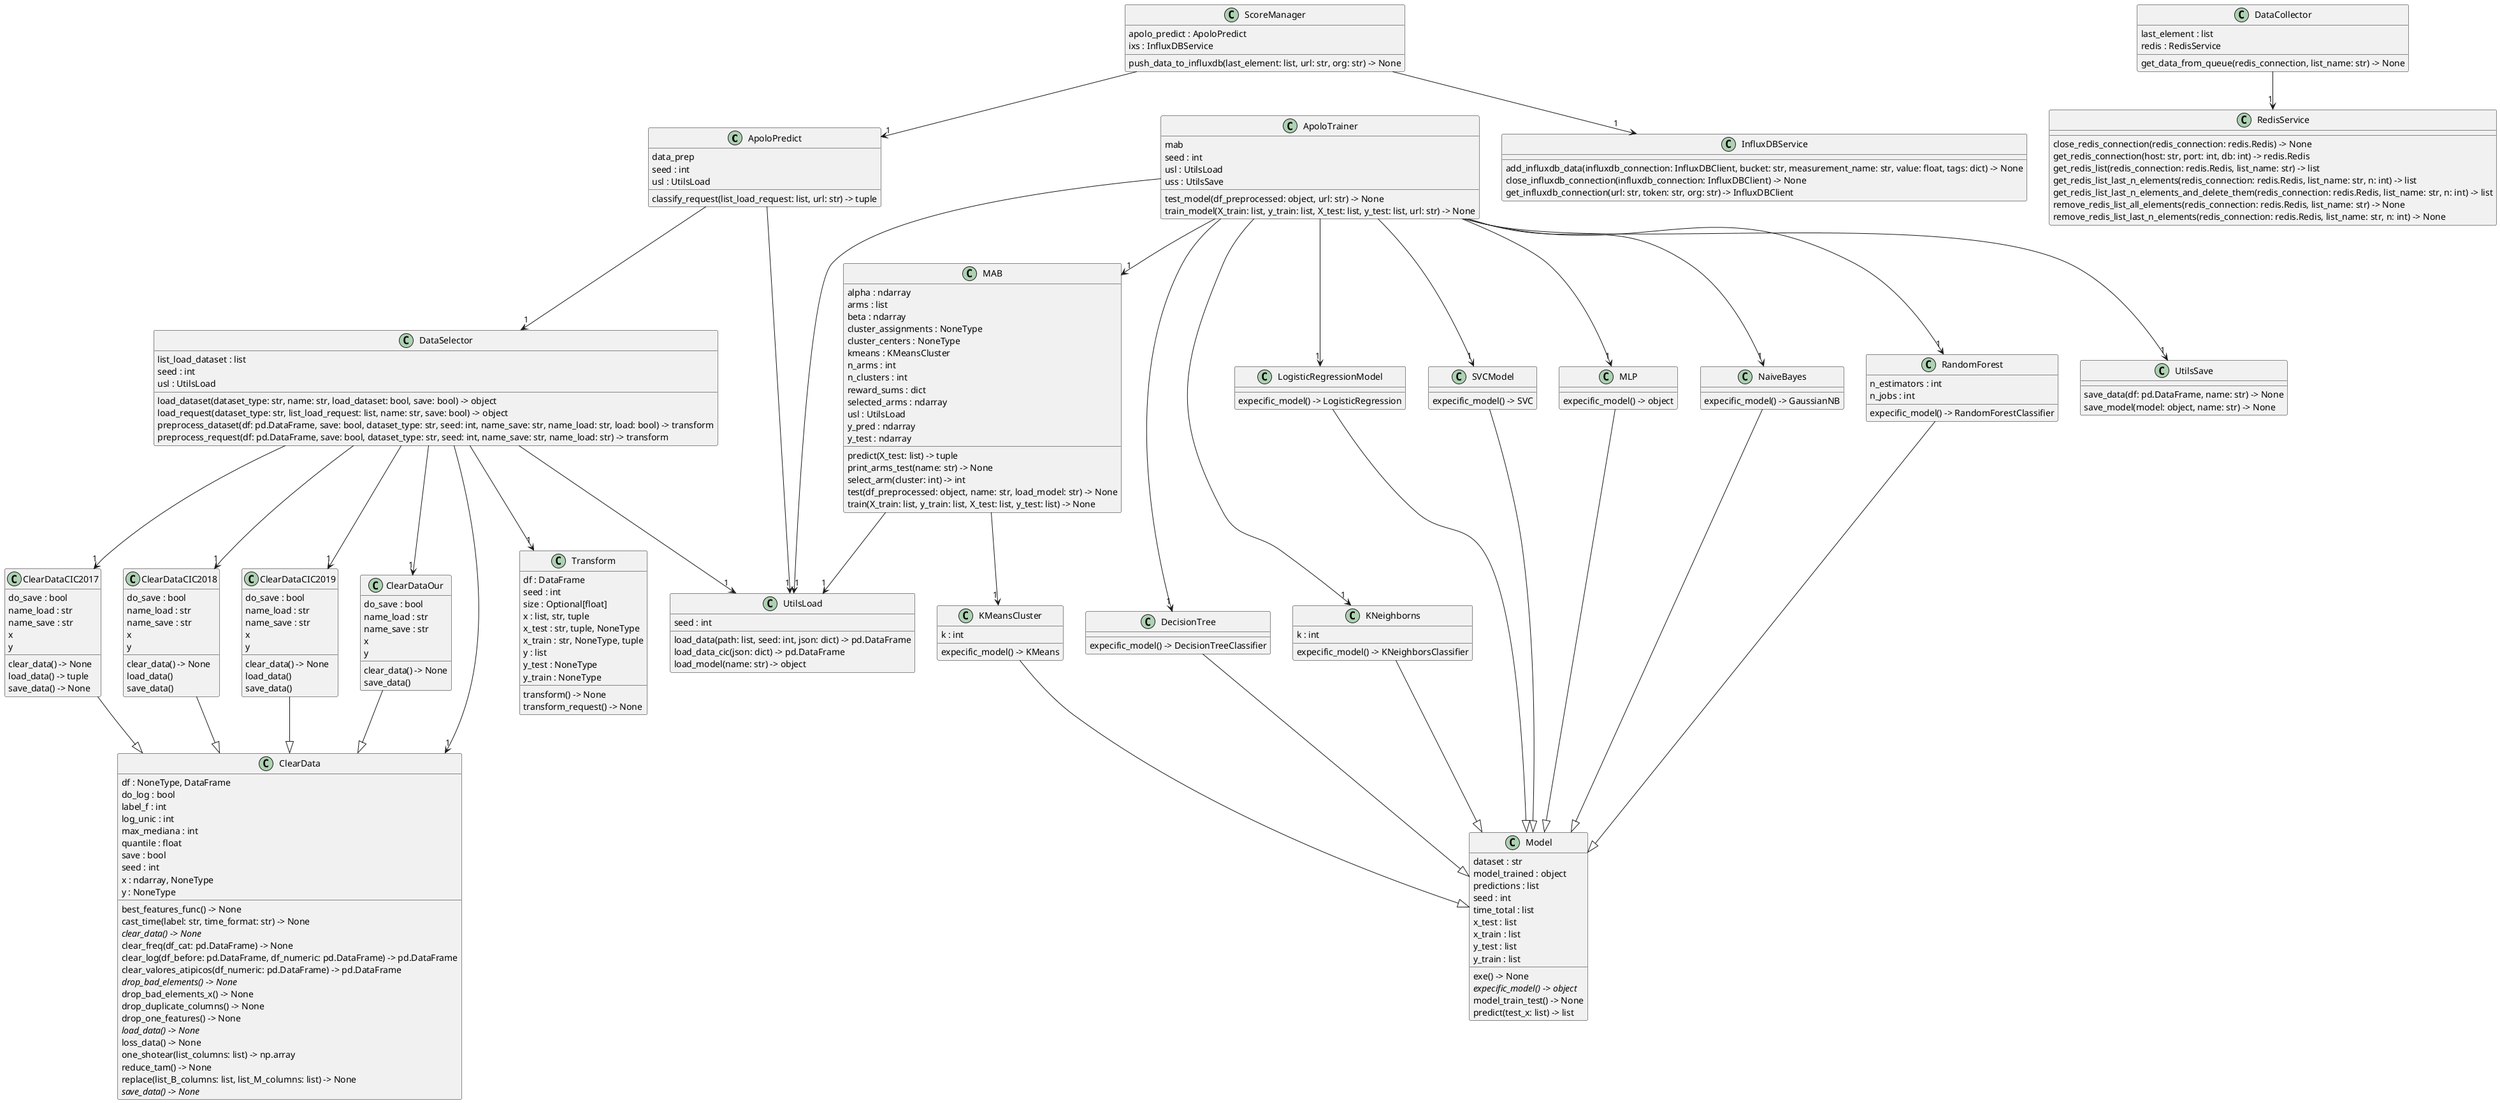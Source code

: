 @startuml classes_Apolo
set namespaceSeparator none
class "ApoloPredict" as ids.apolo.model_predict.apolo_classifier.ApoloPredict {
  data_prep
  seed : int
  usl : UtilsLoad
  classify_request(list_load_request: list, url: str) -> tuple
}
class "ApoloTrainer" as ids.apolo.model_train.apolo_trainer.ApoloTrainer {
  mab
  seed : int
  usl : UtilsLoad
  uss : UtilsSave
  test_model(df_preprocessed: object, url: str) -> None
  train_model(X_train: list, y_train: list, X_test: list, y_test: list, url: str) -> None
}
class "ClearData" as ids.apolo.preprocesing.clear_data.ClearData {
  df : NoneType, DataFrame
  do_log : bool
  label_f : int
  log_unic : int
  max_mediana : int
  quantile : float
  save : bool
  seed : int
  x : ndarray, NoneType
  y : NoneType
  best_features_func() -> None
  cast_time(label: str, time_format: str) -> None
  {abstract}clear_data() -> None
  clear_freq(df_cat: pd.DataFrame) -> None
  clear_log(df_before: pd.DataFrame, df_numeric: pd.DataFrame) -> pd.DataFrame
  clear_valores_atipicos(df_numeric: pd.DataFrame) -> pd.DataFrame
  {abstract}drop_bad_elements() -> None
  drop_bad_elements_x() -> None
  drop_duplicate_columns() -> None
  drop_one_features() -> None
  {abstract}load_data() -> None
  loss_data() -> None
  one_shotear(list_columns: list) -> np.array
  reduce_tam() -> None
  replace(list_B_columns: list, list_M_columns: list) -> None
  {abstract}save_data() -> None
}
class "ClearDataCIC2017" as ids.apolo.preprocesing.datasets.clear_data_CIC_2017.ClearDataCIC2017 {
  do_save : bool
  name_load : str
  name_save : str
  x
  y
  clear_data() -> None
  load_data() -> tuple
  save_data() -> None
}
class "ClearDataCIC2018" as ids.apolo.preprocesing.datasets.clear_data_CIC_2018.ClearDataCIC2018 {
  do_save : bool
  name_load : str
  name_save : str
  x
  y
  clear_data() -> None
  load_data()
  save_data()
}
class "ClearDataCIC2019" as ids.apolo.preprocesing.datasets.clear_data_CIC_2019.ClearDataCIC2019 {
  do_save : bool
  name_load : str
  name_save : str
  x
  y
  clear_data() -> None
  load_data()
  save_data()
}
class "ClearDataOur" as ids.apolo.preprocesing.datasets.clear_data_Our.ClearDataOur {
  do_save : bool
  name_load : str
  name_save : str
  x
  y
  clear_data() -> None
  save_data()
}
class "DataCollector" as ids.storage.data_collector.DataCollector {
  last_element : list
  redis : RedisService
  get_data_from_queue(redis_connection, list_name: str) -> None
}
class "DataSelector" as ids.utils.data_selector.DataSelector {
  list_load_dataset : list
  seed : int
  usl : UtilsLoad
  load_dataset(dataset_type: str, name: str, load_dataset: bool, save: bool) -> object
  load_request(dataset_type: str, list_load_request: list, name: str, save: bool) -> object
  preprocess_dataset(df: pd.DataFrame, save: bool, dataset_type: str, seed: int, name_save: str, name_load: str, load: bool) -> transform
  preprocess_request(df: pd.DataFrame, save: bool, dataset_type: str, seed: int, name_save: str, name_load: str) -> transform
}
class "DecisionTree" as ids.apolo.layers.models.all_models.decision_tree.DecisionTree {
  expecific_model() -> DecisionTreeClassifier
}
class "InfluxDBService" as ids.services.influxdb_service.InfluxDBService {
  add_influxdb_data(influxdb_connection: InfluxDBClient, bucket: str, measurement_name: str, value: float, tags: dict) -> None
  close_influxdb_connection(influxdb_connection: InfluxDBClient) -> None
  get_influxdb_connection(url: str, token: str, org: str) -> InfluxDBClient
}
class "KMeansCluster" as ids.apolo.layers.clustering.kmeans_cluster.KMeansCluster {
  k : int
  expecific_model() -> KMeans
}
class "KNeighborns" as ids.apolo.layers.models.all_models.k_neighborns.KNeighborns {
  k : int
  expecific_model() -> KNeighborsClassifier
}
class "LogisticRegressionModel" as ids.apolo.layers.models.all_models.logistic_regression.LogisticRegressionModel {
  expecific_model() -> LogisticRegression
}
class "SVCModel" as ids.apolo.layers.models.all_models.svc.SVCModel {
  expecific_model() -> SVC
}
class "MAB" as ids.apolo.layers.mab.mab_model.MAB {
  alpha : ndarray
  arms : list
  beta : ndarray
  cluster_assignments : NoneType
  cluster_centers : NoneType
  kmeans : KMeansCluster
  n_arms : int
  n_clusters : int
  reward_sums : dict
  selected_arms : ndarray
  usl : UtilsLoad
  y_pred : ndarray
  y_test : ndarray
  predict(X_test: list) -> tuple
  print_arms_test(name: str) -> None
  select_arm(cluster: int) -> int
  test(df_preprocessed: object, name: str, load_model: str) -> None
  train(X_train: list, y_train: list, X_test: list, y_test: list) -> None
}
class "MLP" as ids.apolo.layers.models.all_models.mlp.MLP {
  expecific_model() -> object
}
class "Model" as ids.apolo.layers.models.model.Model {
  dataset : str
  model_trained : object
  predictions : list
  seed : int
  time_total : list
  x_test : list
  x_train : list
  y_test : list
  y_train : list
  exe() -> None
  {abstract}expecific_model() -> object
  model_train_test() -> None
  predict(test_x: list) -> list
}
class "NaiveBayes" as ids.apolo.layers.models.all_models.naive_bayes.NaiveBayes {
  expecific_model() -> GaussianNB
}
class "RandomForest" as ids.apolo.layers.models.all_models.random_forest.RandomForest {
  n_estimators : int
  n_jobs : int
  expecific_model() -> RandomForestClassifier
}
class "RedisService" as ids.services.redis_service.RedisService {
  close_redis_connection(redis_connection: redis.Redis) -> None
  get_redis_connection(host: str, port: int, db: int) -> redis.Redis
  get_redis_list(redis_connection: redis.Redis, list_name: str) -> list
  get_redis_list_last_n_elements(redis_connection: redis.Redis, list_name: str, n: int) -> list
  get_redis_list_last_n_elements_and_delete_them(redis_connection: redis.Redis, list_name: str, n: int) -> list
  remove_redis_list_all_elements(redis_connection: redis.Redis, list_name: str) -> None
  remove_redis_list_last_n_elements(redis_connection: redis.Redis, list_name: str, n: int) -> None
}
class "ScoreManager" as ids.storage.score_manager.ScoreManager {
  apolo_predict : ApoloPredict
  ixs : InfluxDBService
  push_data_to_influxdb(last_element: list, url: str, org: str) -> None
}
class "Transform" as ids.apolo.preprocesing.transform.Transform {
  df : DataFrame
  seed : int
  size : Optional[float]
  x : list, str, tuple
  x_test : str, tuple, NoneType
  x_train : str, NoneType, tuple
  y : list
  y_test : NoneType
  y_train : NoneType
  transform() -> None
  transform_request() -> None
}
class "UtilsLoad" as ids.utils.load.UtilsLoad {
  seed : int
  load_data(path: list, seed: int, json: dict) -> pd.DataFrame
  load_data_cic(json: dict) -> pd.DataFrame
  load_model(name: str) -> object
}
class "UtilsSave" as ids.utils.save.UtilsSave {
  save_data(df: pd.DataFrame, name: str) -> None
  save_model(model: object, name: str) -> None
}
ids.utils.data_selector.DataSelector --> "1" ids.utils.load.UtilsLoad
ids.utils.data_selector.DataSelector --> "1" ids.apolo.preprocesing.transform.Transform
ids.utils.data_selector.DataSelector --> "1" ids.apolo.preprocesing.clear_data.ClearData  
ids.utils.data_selector.DataSelector --> "1" ids.apolo.preprocesing.datasets.clear_data_CIC_2017.ClearDataCIC2017
ids.utils.data_selector.DataSelector --> "1" ids.apolo.preprocesing.datasets.clear_data_CIC_2018.ClearDataCIC2018
ids.utils.data_selector.DataSelector --> "1" ids.apolo.preprocesing.datasets.clear_data_CIC_2019.ClearDataCIC2019
ids.utils.data_selector.DataSelector --> "1" ids.apolo.preprocesing.datasets.clear_data_Our.ClearDataOur
ids.apolo.model_train.apolo_trainer.ApoloTrainer  --> "1" ids.utils.load.UtilsLoad
ids.apolo.model_train.apolo_trainer.ApoloTrainer  --> "1" ids.utils.save.UtilsSave
ids.apolo.model_train.apolo_trainer.ApoloTrainer  --> "1" ids.apolo.layers.mab.mab_model.MAB
ids.apolo.model_train.apolo_trainer.ApoloTrainer  --> "1" ids.apolo.layers.models.all_models.decision_tree.DecisionTree
ids.apolo.model_train.apolo_trainer.ApoloTrainer  --> "1" ids.apolo.layers.models.all_models.k_neighborns.KNeighborns
ids.apolo.model_train.apolo_trainer.ApoloTrainer  --> "1" ids.apolo.layers.models.all_models.logistic_regression.LogisticRegressionModel
ids.apolo.model_train.apolo_trainer.ApoloTrainer  --> "1" ids.apolo.layers.models.all_models.mlp.MLP
ids.apolo.model_train.apolo_trainer.ApoloTrainer  --> "1" ids.apolo.layers.models.all_models.naive_bayes.NaiveBayes
ids.apolo.model_train.apolo_trainer.ApoloTrainer  --> "1" ids.apolo.layers.models.all_models.random_forest.RandomForest
ids.apolo.model_train.apolo_trainer.ApoloTrainer  --> "1" ids.apolo.layers.models.all_models.svc.SVCModel
ids.apolo.model_predict.apolo_classifier.ApoloPredict --> "1" ids.utils.load.UtilsLoad
ids.apolo.model_predict.apolo_classifier.ApoloPredict --> "1" ids.utils.data_selector.DataSelector
ids.apolo.layers.models.all_models.svc.SVCModel --|> ids.apolo.layers.models.model.Model
ids.apolo.layers.models.all_models.random_forest.RandomForest --|> ids.apolo.layers.models.model.Model
ids.apolo.layers.models.all_models.naive_bayes.NaiveBayes --|> ids.apolo.layers.models.model.Model
ids.apolo.layers.models.all_models.mlp.MLP --|> ids.apolo.layers.models.model.Model
ids.apolo.layers.models.all_models.logistic_regression.LogisticRegressionModel --|> ids.apolo.layers.models.model.Model
ids.apolo.layers.models.all_models.k_neighborns.KNeighborns --|> ids.apolo.layers.models.model.Model
ids.apolo.layers.models.all_models.decision_tree.DecisionTree --|> ids.apolo.layers.models.model.Model
ids.apolo.layers.clustering.kmeans_cluster.KMeansCluster --|> ids.apolo.layers.models.model.Model
ids.apolo.preprocesing.datasets.clear_data_CIC_2019.ClearDataCIC2019 --|> ids.apolo.preprocesing.clear_data.ClearData
ids.apolo.preprocesing.datasets.clear_data_CIC_2018.ClearDataCIC2018 --|> ids.apolo.preprocesing.clear_data.ClearData
ids.apolo.preprocesing.datasets.clear_data_CIC_2017.ClearDataCIC2017 --|> ids.apolo.preprocesing.clear_data.ClearData
ids.apolo.preprocesing.datasets.clear_data_Our.ClearDataOur --|> ids.apolo.preprocesing.clear_data.ClearData
ids.apolo.layers.mab.mab_model.MAB --> "1" ids.utils.load.UtilsLoad
ids.apolo.layers.mab.mab_model.MAB --> "1" ids.apolo.layers.clustering.kmeans_cluster.KMeansCluster
ids.storage.score_manager.ScoreManager --> "1" ids.services.influxdb_service.InfluxDBService
ids.storage.score_manager.ScoreManager --> "1" ids.apolo.model_predict.apolo_classifier.ApoloPredict
ids.storage.data_collector.DataCollector --> "1" ids.services.redis_service.RedisService
@enduml
